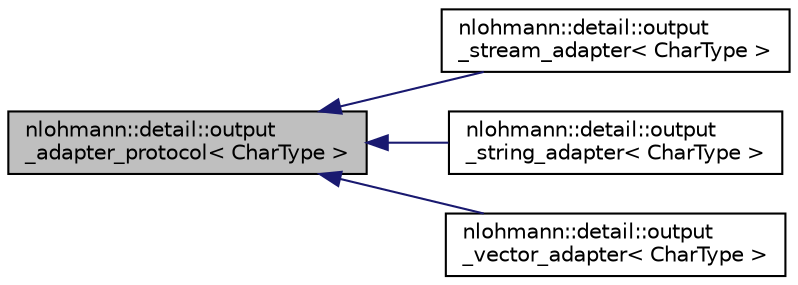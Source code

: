 digraph "nlohmann::detail::output_adapter_protocol&lt; CharType &gt;"
{
  edge [fontname="Helvetica",fontsize="10",labelfontname="Helvetica",labelfontsize="10"];
  node [fontname="Helvetica",fontsize="10",shape=record];
  rankdir="LR";
  Node1 [label="nlohmann::detail::output\l_adapter_protocol\< CharType \>",height=0.2,width=0.4,color="black", fillcolor="grey75", style="filled", fontcolor="black"];
  Node1 -> Node2 [dir="back",color="midnightblue",fontsize="10",style="solid",fontname="Helvetica"];
  Node2 [label="nlohmann::detail::output\l_stream_adapter\< CharType \>",height=0.2,width=0.4,color="black", fillcolor="white", style="filled",URL="$classnlohmann_1_1detail_1_1output__stream__adapter.html",tooltip="output adapter for output streams "];
  Node1 -> Node3 [dir="back",color="midnightblue",fontsize="10",style="solid",fontname="Helvetica"];
  Node3 [label="nlohmann::detail::output\l_string_adapter\< CharType \>",height=0.2,width=0.4,color="black", fillcolor="white", style="filled",URL="$classnlohmann_1_1detail_1_1output__string__adapter.html",tooltip="output adapter for basic_string "];
  Node1 -> Node4 [dir="back",color="midnightblue",fontsize="10",style="solid",fontname="Helvetica"];
  Node4 [label="nlohmann::detail::output\l_vector_adapter\< CharType \>",height=0.2,width=0.4,color="black", fillcolor="white", style="filled",URL="$classnlohmann_1_1detail_1_1output__vector__adapter.html",tooltip="output adapter for byte vectors "];
}
